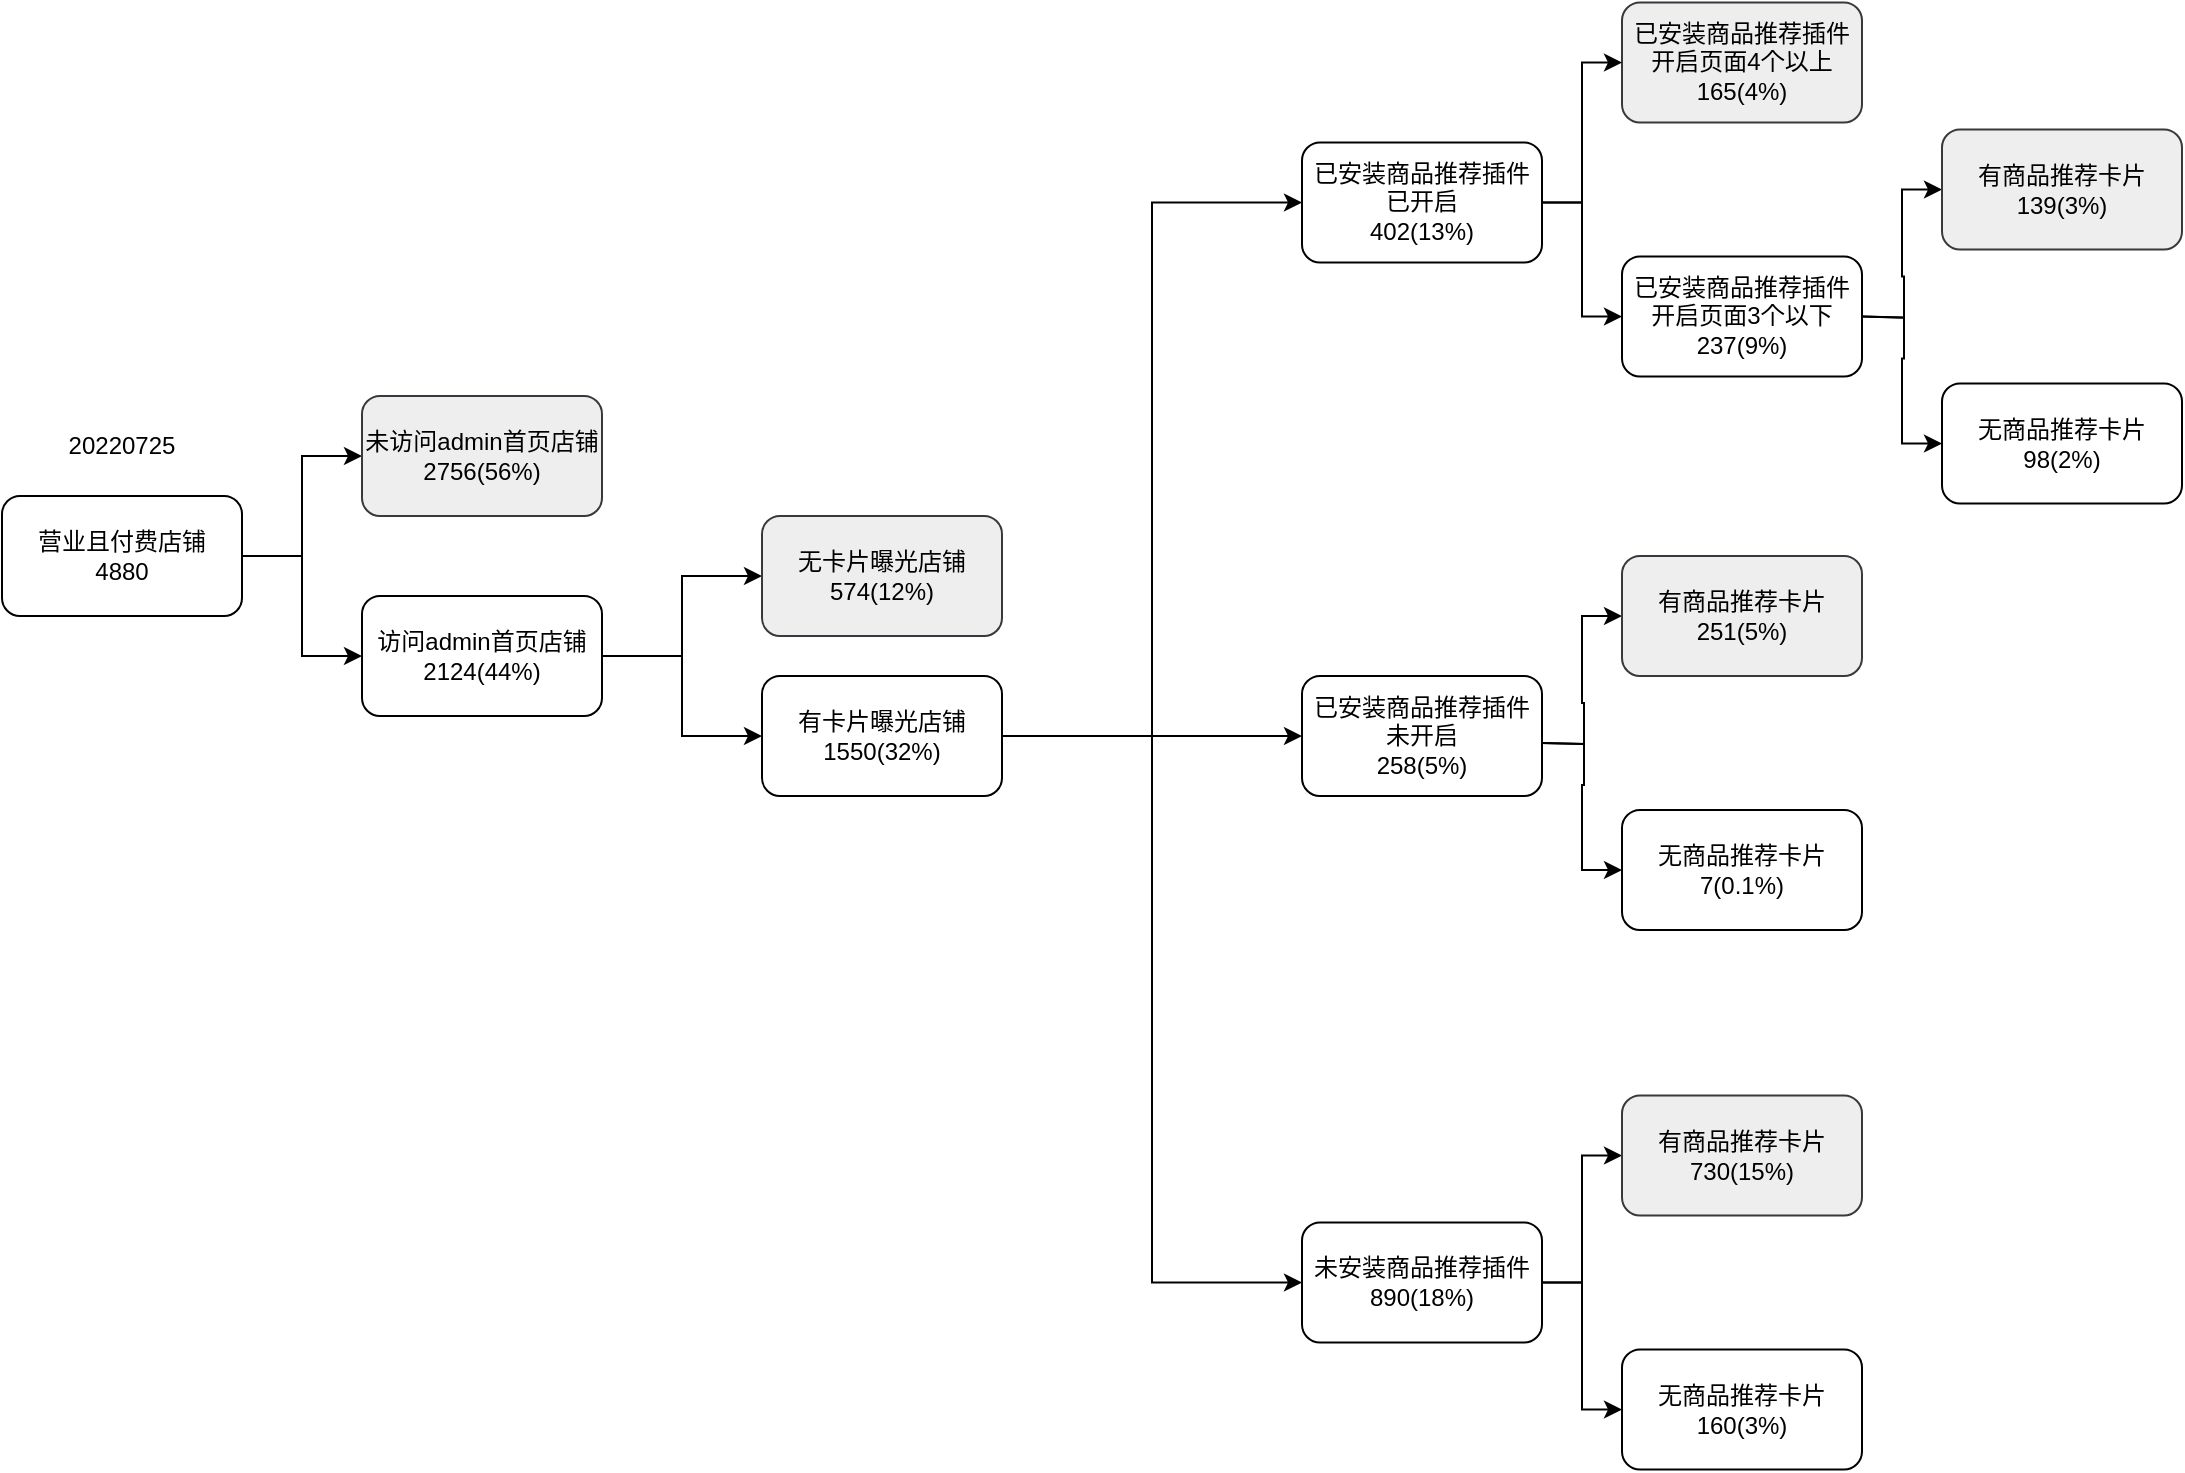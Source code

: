 <mxfile version="20.1.4" type="github">
  <diagram id="C5RBs43oDa-KdzZeNtuy" name="Page-1">
    <mxGraphModel dx="1211" dy="1978" grid="1" gridSize="10" guides="1" tooltips="1" connect="1" arrows="1" fold="1" page="1" pageScale="1" pageWidth="827" pageHeight="1169" math="0" shadow="0">
      <root>
        <mxCell id="WIyWlLk6GJQsqaUBKTNV-0" />
        <mxCell id="WIyWlLk6GJQsqaUBKTNV-1" parent="WIyWlLk6GJQsqaUBKTNV-0" />
        <mxCell id="Q5orRy43gQItZG8SAxax-2" value="" style="edgeStyle=orthogonalEdgeStyle;rounded=0;orthogonalLoop=1;jettySize=auto;html=1;" edge="1" parent="WIyWlLk6GJQsqaUBKTNV-1" source="Q5orRy43gQItZG8SAxax-0" target="Q5orRy43gQItZG8SAxax-1">
          <mxGeometry relative="1" as="geometry" />
        </mxCell>
        <mxCell id="Q5orRy43gQItZG8SAxax-4" value="" style="edgeStyle=orthogonalEdgeStyle;rounded=0;orthogonalLoop=1;jettySize=auto;html=1;" edge="1" parent="WIyWlLk6GJQsqaUBKTNV-1" source="Q5orRy43gQItZG8SAxax-0" target="Q5orRy43gQItZG8SAxax-3">
          <mxGeometry relative="1" as="geometry" />
        </mxCell>
        <mxCell id="Q5orRy43gQItZG8SAxax-0" value="营业且付费店铺&lt;br&gt;4880" style="rounded=1;whiteSpace=wrap;html=1;" vertex="1" parent="WIyWlLk6GJQsqaUBKTNV-1">
          <mxGeometry x="30" y="160" width="120" height="60" as="geometry" />
        </mxCell>
        <mxCell id="Q5orRy43gQItZG8SAxax-6" value="" style="edgeStyle=orthogonalEdgeStyle;rounded=0;orthogonalLoop=1;jettySize=auto;html=1;" edge="1" parent="WIyWlLk6GJQsqaUBKTNV-1" source="Q5orRy43gQItZG8SAxax-1" target="Q5orRy43gQItZG8SAxax-5">
          <mxGeometry relative="1" as="geometry" />
        </mxCell>
        <mxCell id="Q5orRy43gQItZG8SAxax-8" style="edgeStyle=orthogonalEdgeStyle;rounded=0;orthogonalLoop=1;jettySize=auto;html=1;entryX=0;entryY=0.5;entryDx=0;entryDy=0;" edge="1" parent="WIyWlLk6GJQsqaUBKTNV-1" source="Q5orRy43gQItZG8SAxax-1" target="Q5orRy43gQItZG8SAxax-7">
          <mxGeometry relative="1" as="geometry" />
        </mxCell>
        <mxCell id="Q5orRy43gQItZG8SAxax-1" value="访问admin首页店铺&lt;br&gt;2124(44%)" style="rounded=1;whiteSpace=wrap;html=1;" vertex="1" parent="WIyWlLk6GJQsqaUBKTNV-1">
          <mxGeometry x="210" y="210" width="120" height="60" as="geometry" />
        </mxCell>
        <mxCell id="Q5orRy43gQItZG8SAxax-3" value="未访问admin首页店铺&lt;br&gt;2756(56%)" style="whiteSpace=wrap;html=1;rounded=1;fillColor=#eeeeee;strokeColor=#36393d;" vertex="1" parent="WIyWlLk6GJQsqaUBKTNV-1">
          <mxGeometry x="210" y="110" width="120" height="60" as="geometry" />
        </mxCell>
        <mxCell id="Q5orRy43gQItZG8SAxax-46" style="edgeStyle=orthogonalEdgeStyle;rounded=0;orthogonalLoop=1;jettySize=auto;html=1;entryX=0;entryY=0.5;entryDx=0;entryDy=0;" edge="1" parent="WIyWlLk6GJQsqaUBKTNV-1" source="Q5orRy43gQItZG8SAxax-5" target="Q5orRy43gQItZG8SAxax-16">
          <mxGeometry relative="1" as="geometry" />
        </mxCell>
        <mxCell id="Q5orRy43gQItZG8SAxax-47" style="edgeStyle=orthogonalEdgeStyle;rounded=0;orthogonalLoop=1;jettySize=auto;html=1;entryX=0;entryY=0.5;entryDx=0;entryDy=0;" edge="1" parent="WIyWlLk6GJQsqaUBKTNV-1" source="Q5orRy43gQItZG8SAxax-5" target="Q5orRy43gQItZG8SAxax-14">
          <mxGeometry relative="1" as="geometry" />
        </mxCell>
        <mxCell id="Q5orRy43gQItZG8SAxax-5" value="有卡片曝光店铺&lt;br&gt;1550(32%)" style="whiteSpace=wrap;html=1;rounded=1;" vertex="1" parent="WIyWlLk6GJQsqaUBKTNV-1">
          <mxGeometry x="410" y="250" width="120" height="60" as="geometry" />
        </mxCell>
        <mxCell id="Q5orRy43gQItZG8SAxax-7" value="无卡片曝光店铺&lt;br&gt;574(12%)" style="whiteSpace=wrap;html=1;rounded=1;fillColor=#eeeeee;strokeColor=#36393d;" vertex="1" parent="WIyWlLk6GJQsqaUBKTNV-1">
          <mxGeometry x="410" y="170" width="120" height="60" as="geometry" />
        </mxCell>
        <mxCell id="Q5orRy43gQItZG8SAxax-25" style="edgeStyle=orthogonalEdgeStyle;rounded=0;orthogonalLoop=1;jettySize=auto;html=1;entryX=0;entryY=0.5;entryDx=0;entryDy=0;exitX=1;exitY=0.5;exitDx=0;exitDy=0;" edge="1" parent="WIyWlLk6GJQsqaUBKTNV-1" source="Q5orRy43gQItZG8SAxax-5" target="Q5orRy43gQItZG8SAxax-22">
          <mxGeometry relative="1" as="geometry">
            <mxPoint x="720" y="360" as="sourcePoint" />
          </mxGeometry>
        </mxCell>
        <mxCell id="Q5orRy43gQItZG8SAxax-31" style="edgeStyle=orthogonalEdgeStyle;rounded=0;orthogonalLoop=1;jettySize=auto;html=1;exitX=1;exitY=0.5;exitDx=0;exitDy=0;entryX=0;entryY=0.5;entryDx=0;entryDy=0;" edge="1" parent="WIyWlLk6GJQsqaUBKTNV-1" source="Q5orRy43gQItZG8SAxax-14" target="Q5orRy43gQItZG8SAxax-30">
          <mxGeometry relative="1" as="geometry">
            <mxPoint x="800" y="591.75" as="sourcePoint" />
          </mxGeometry>
        </mxCell>
        <mxCell id="Q5orRy43gQItZG8SAxax-37" style="edgeStyle=orthogonalEdgeStyle;rounded=0;orthogonalLoop=1;jettySize=auto;html=1;entryX=0;entryY=0.5;entryDx=0;entryDy=0;exitX=1;exitY=0.5;exitDx=0;exitDy=0;" edge="1" parent="WIyWlLk6GJQsqaUBKTNV-1" source="Q5orRy43gQItZG8SAxax-14" target="Q5orRy43gQItZG8SAxax-28">
          <mxGeometry relative="1" as="geometry">
            <mxPoint x="800" y="591.75" as="sourcePoint" />
          </mxGeometry>
        </mxCell>
        <mxCell id="Q5orRy43gQItZG8SAxax-14" value="未安装商品推荐插件&lt;br&gt;890(18%)" style="whiteSpace=wrap;html=1;rounded=1;" vertex="1" parent="WIyWlLk6GJQsqaUBKTNV-1">
          <mxGeometry x="680" y="523.25" width="120" height="60" as="geometry" />
        </mxCell>
        <mxCell id="Q5orRy43gQItZG8SAxax-16" value="已安装商品推荐插件未开启&lt;br&gt;258(5%)" style="whiteSpace=wrap;html=1;rounded=1;" vertex="1" parent="WIyWlLk6GJQsqaUBKTNV-1">
          <mxGeometry x="680" y="250" width="120" height="60" as="geometry" />
        </mxCell>
        <mxCell id="Q5orRy43gQItZG8SAxax-17" value="已安装商品推荐插件开启页面3个以下&lt;br&gt;237(9%)" style="whiteSpace=wrap;html=1;rounded=1;" vertex="1" parent="WIyWlLk6GJQsqaUBKTNV-1">
          <mxGeometry x="840" y="40.25" width="120" height="60" as="geometry" />
        </mxCell>
        <mxCell id="Q5orRy43gQItZG8SAxax-20" value="已安装商品推荐插件开启页面4个以上&lt;br&gt;165(4%)" style="whiteSpace=wrap;html=1;rounded=1;fillColor=#eeeeee;strokeColor=#36393d;" vertex="1" parent="WIyWlLk6GJQsqaUBKTNV-1">
          <mxGeometry x="840" y="-86.75" width="120" height="60" as="geometry" />
        </mxCell>
        <mxCell id="Q5orRy43gQItZG8SAxax-26" value="" style="edgeStyle=orthogonalEdgeStyle;rounded=0;orthogonalLoop=1;jettySize=auto;html=1;entryX=0;entryY=0.5;entryDx=0;entryDy=0;" edge="1" parent="WIyWlLk6GJQsqaUBKTNV-1" source="Q5orRy43gQItZG8SAxax-22" target="Q5orRy43gQItZG8SAxax-17">
          <mxGeometry relative="1" as="geometry" />
        </mxCell>
        <mxCell id="Q5orRy43gQItZG8SAxax-27" style="edgeStyle=orthogonalEdgeStyle;rounded=0;orthogonalLoop=1;jettySize=auto;html=1;entryX=0;entryY=0.5;entryDx=0;entryDy=0;" edge="1" parent="WIyWlLk6GJQsqaUBKTNV-1" source="Q5orRy43gQItZG8SAxax-22" target="Q5orRy43gQItZG8SAxax-20">
          <mxGeometry relative="1" as="geometry" />
        </mxCell>
        <mxCell id="Q5orRy43gQItZG8SAxax-22" value="已安装商品推荐插件已开启&lt;br&gt;402(13%)" style="whiteSpace=wrap;html=1;rounded=1;" vertex="1" parent="WIyWlLk6GJQsqaUBKTNV-1">
          <mxGeometry x="680" y="-16.75" width="120" height="60" as="geometry" />
        </mxCell>
        <mxCell id="Q5orRy43gQItZG8SAxax-42" style="edgeStyle=orthogonalEdgeStyle;rounded=0;orthogonalLoop=1;jettySize=auto;html=1;exitX=1;exitY=0.5;exitDx=0;exitDy=0;entryX=0;entryY=0.5;entryDx=0;entryDy=0;" edge="1" parent="WIyWlLk6GJQsqaUBKTNV-1" target="Q5orRy43gQItZG8SAxax-45">
          <mxGeometry relative="1" as="geometry">
            <mxPoint x="960" y="70.25" as="sourcePoint" />
          </mxGeometry>
        </mxCell>
        <mxCell id="Q5orRy43gQItZG8SAxax-43" style="edgeStyle=orthogonalEdgeStyle;rounded=0;orthogonalLoop=1;jettySize=auto;html=1;entryX=0;entryY=0.5;entryDx=0;entryDy=0;exitX=1;exitY=0.5;exitDx=0;exitDy=0;" edge="1" parent="WIyWlLk6GJQsqaUBKTNV-1" target="Q5orRy43gQItZG8SAxax-44">
          <mxGeometry relative="1" as="geometry">
            <mxPoint x="960" y="70.25" as="sourcePoint" />
          </mxGeometry>
        </mxCell>
        <mxCell id="Q5orRy43gQItZG8SAxax-49" value="" style="group" vertex="1" connectable="0" parent="WIyWlLk6GJQsqaUBKTNV-1">
          <mxGeometry x="840" y="459.75" width="120" height="187" as="geometry" />
        </mxCell>
        <mxCell id="Q5orRy43gQItZG8SAxax-28" value="有商品推荐卡片&lt;br&gt;730(15%)" style="whiteSpace=wrap;html=1;rounded=1;fillColor=#eeeeee;strokeColor=#36393d;" vertex="1" parent="Q5orRy43gQItZG8SAxax-49">
          <mxGeometry width="120" height="60" as="geometry" />
        </mxCell>
        <mxCell id="Q5orRy43gQItZG8SAxax-30" value="无商品推荐卡片&lt;br&gt;160(3%)" style="whiteSpace=wrap;html=1;rounded=1;" vertex="1" parent="Q5orRy43gQItZG8SAxax-49">
          <mxGeometry y="127" width="120" height="60" as="geometry" />
        </mxCell>
        <mxCell id="Q5orRy43gQItZG8SAxax-50" value="" style="group" vertex="1" connectable="0" parent="WIyWlLk6GJQsqaUBKTNV-1">
          <mxGeometry x="1000" y="-23.25" width="120" height="187" as="geometry" />
        </mxCell>
        <mxCell id="Q5orRy43gQItZG8SAxax-44" value="有商品推荐卡片&lt;br&gt;139(3%)" style="whiteSpace=wrap;html=1;rounded=1;fillColor=#eeeeee;strokeColor=#36393d;" vertex="1" parent="Q5orRy43gQItZG8SAxax-50">
          <mxGeometry width="120" height="60" as="geometry" />
        </mxCell>
        <mxCell id="Q5orRy43gQItZG8SAxax-45" value="无商品推荐卡片&lt;br&gt;98(2%)" style="whiteSpace=wrap;html=1;rounded=1;" vertex="1" parent="Q5orRy43gQItZG8SAxax-50">
          <mxGeometry y="127" width="120" height="60" as="geometry" />
        </mxCell>
        <mxCell id="Q5orRy43gQItZG8SAxax-51" value="" style="group" vertex="1" connectable="0" parent="WIyWlLk6GJQsqaUBKTNV-1">
          <mxGeometry x="800" y="190" width="160" height="187" as="geometry" />
        </mxCell>
        <mxCell id="Q5orRy43gQItZG8SAxax-38" style="edgeStyle=orthogonalEdgeStyle;rounded=0;orthogonalLoop=1;jettySize=auto;html=1;exitX=1;exitY=0.5;exitDx=0;exitDy=0;entryX=0;entryY=0.5;entryDx=0;entryDy=0;" edge="1" parent="Q5orRy43gQItZG8SAxax-51" target="Q5orRy43gQItZG8SAxax-41">
          <mxGeometry relative="1" as="geometry">
            <mxPoint y="93.5" as="sourcePoint" />
          </mxGeometry>
        </mxCell>
        <mxCell id="Q5orRy43gQItZG8SAxax-39" style="edgeStyle=orthogonalEdgeStyle;rounded=0;orthogonalLoop=1;jettySize=auto;html=1;entryX=0;entryY=0.5;entryDx=0;entryDy=0;exitX=1;exitY=0.5;exitDx=0;exitDy=0;" edge="1" parent="Q5orRy43gQItZG8SAxax-51" target="Q5orRy43gQItZG8SAxax-40">
          <mxGeometry relative="1" as="geometry">
            <mxPoint y="93.5" as="sourcePoint" />
          </mxGeometry>
        </mxCell>
        <mxCell id="Q5orRy43gQItZG8SAxax-48" value="" style="group" vertex="1" connectable="0" parent="Q5orRy43gQItZG8SAxax-51">
          <mxGeometry x="40" width="120" height="187" as="geometry" />
        </mxCell>
        <mxCell id="Q5orRy43gQItZG8SAxax-40" value="有商品推荐卡片&lt;br&gt;251(5%)" style="whiteSpace=wrap;html=1;rounded=1;fillColor=#eeeeee;strokeColor=#36393d;" vertex="1" parent="Q5orRy43gQItZG8SAxax-48">
          <mxGeometry width="120" height="60" as="geometry" />
        </mxCell>
        <mxCell id="Q5orRy43gQItZG8SAxax-41" value="无商品推荐卡片&lt;br&gt;7(0.1%)" style="whiteSpace=wrap;html=1;rounded=1;" vertex="1" parent="Q5orRy43gQItZG8SAxax-48">
          <mxGeometry y="127" width="120" height="60" as="geometry" />
        </mxCell>
        <mxCell id="Q5orRy43gQItZG8SAxax-52" value="20220725" style="text;html=1;strokeColor=none;fillColor=none;align=center;verticalAlign=middle;whiteSpace=wrap;rounded=0;" vertex="1" parent="WIyWlLk6GJQsqaUBKTNV-1">
          <mxGeometry x="60" y="120" width="60" height="30" as="geometry" />
        </mxCell>
      </root>
    </mxGraphModel>
  </diagram>
</mxfile>
